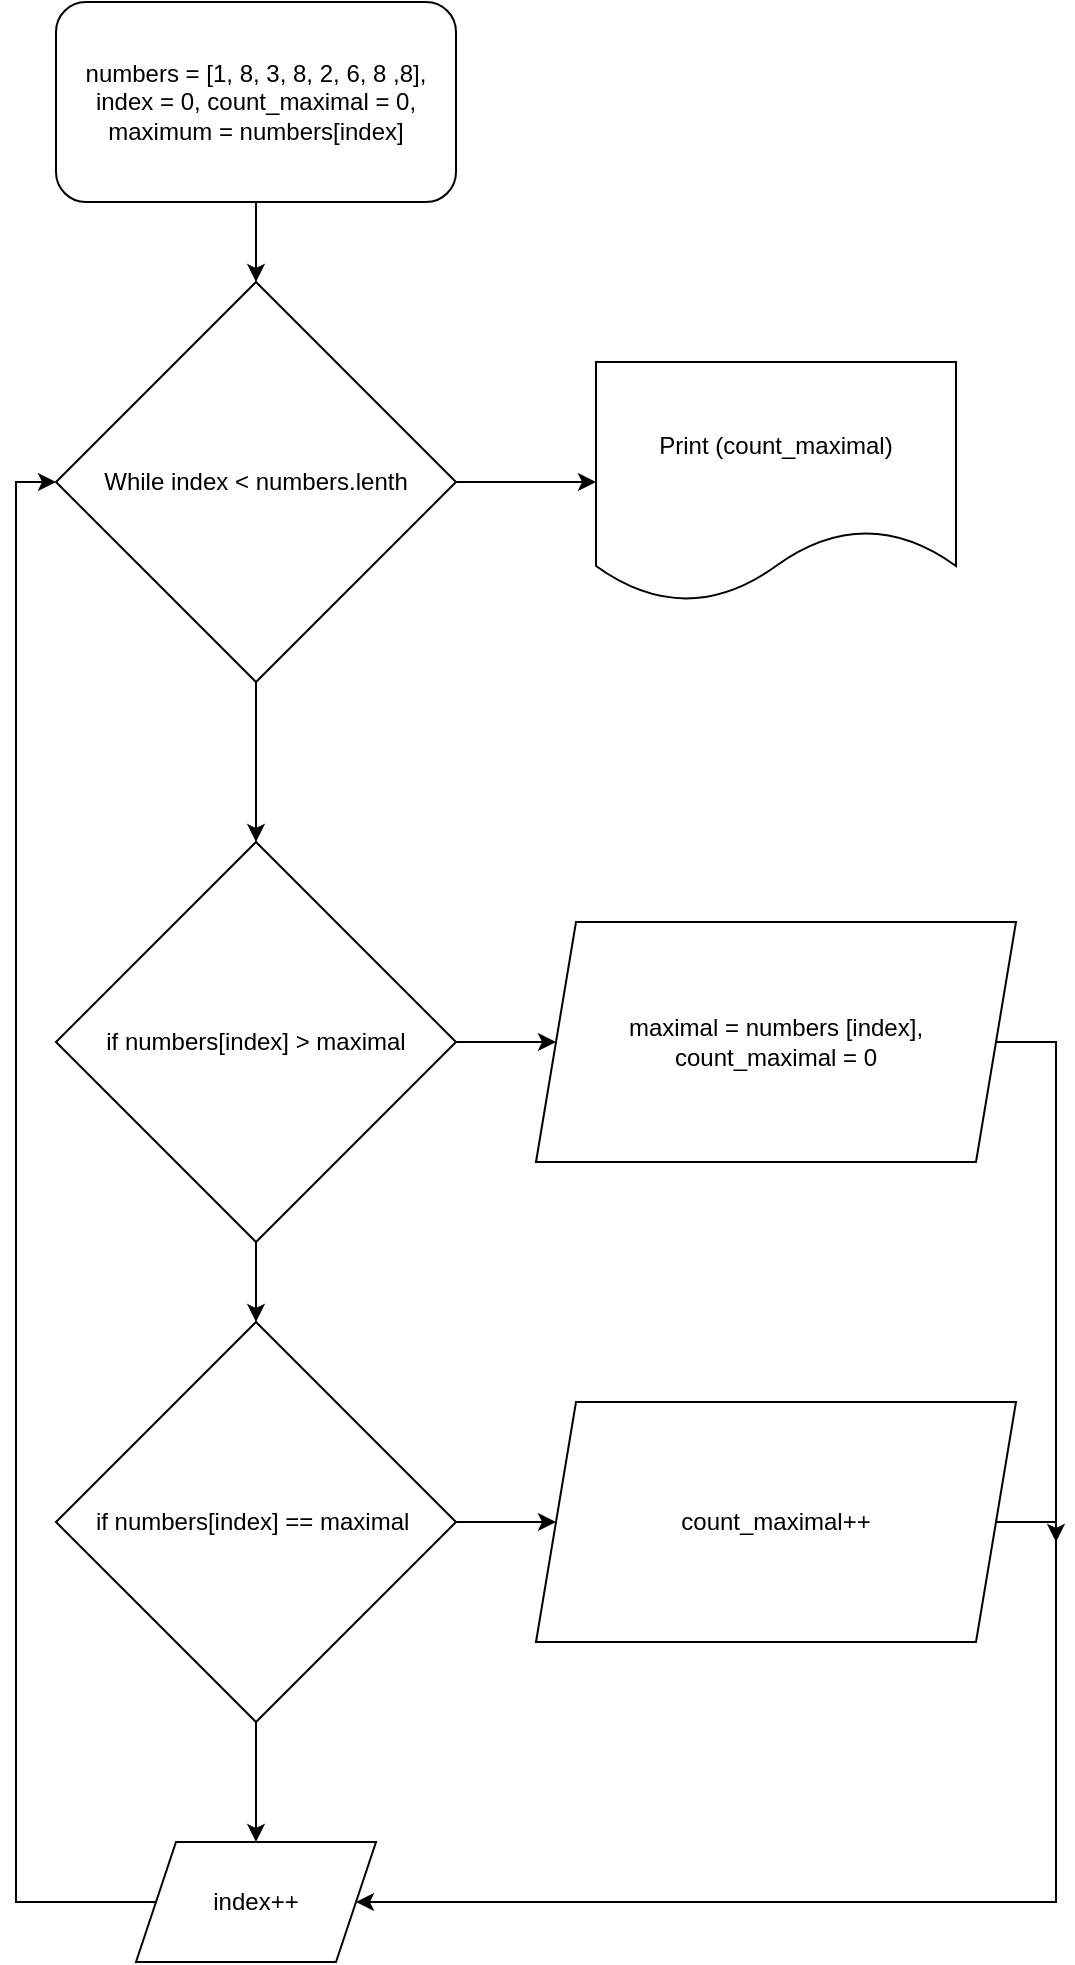 <mxfile version="22.0.0" type="device">
  <diagram name="Страница — 1" id="wKAKOWrDIl4LwseTfH6U">
    <mxGraphModel dx="1687" dy="984" grid="1" gridSize="10" guides="1" tooltips="1" connect="1" arrows="1" fold="1" page="1" pageScale="1" pageWidth="827" pageHeight="1169" math="0" shadow="0">
      <root>
        <mxCell id="0" />
        <mxCell id="1" parent="0" />
        <mxCell id="vRP4fbRD7-_est_Yvoyy-16" value="" style="edgeStyle=orthogonalEdgeStyle;rounded=0;orthogonalLoop=1;jettySize=auto;html=1;" edge="1" parent="1" source="vRP4fbRD7-_est_Yvoyy-1" target="vRP4fbRD7-_est_Yvoyy-2">
          <mxGeometry relative="1" as="geometry" />
        </mxCell>
        <mxCell id="vRP4fbRD7-_est_Yvoyy-1" value="numbers = [1, 8, 3, 8, 2, 6, 8 ,8],&lt;br&gt;index = 0, count_maximal = 0,&lt;br&gt;maximum = numbers[index]" style="rounded=1;whiteSpace=wrap;html=1;" vertex="1" parent="1">
          <mxGeometry x="190" y="95" width="200" height="100" as="geometry" />
        </mxCell>
        <mxCell id="vRP4fbRD7-_est_Yvoyy-6" value="" style="edgeStyle=orthogonalEdgeStyle;rounded=0;orthogonalLoop=1;jettySize=auto;html=1;" edge="1" parent="1" source="vRP4fbRD7-_est_Yvoyy-2" target="vRP4fbRD7-_est_Yvoyy-5">
          <mxGeometry relative="1" as="geometry" />
        </mxCell>
        <mxCell id="vRP4fbRD7-_est_Yvoyy-19" value="" style="edgeStyle=orthogonalEdgeStyle;rounded=0;orthogonalLoop=1;jettySize=auto;html=1;" edge="1" parent="1" source="vRP4fbRD7-_est_Yvoyy-2" target="vRP4fbRD7-_est_Yvoyy-11">
          <mxGeometry relative="1" as="geometry" />
        </mxCell>
        <mxCell id="vRP4fbRD7-_est_Yvoyy-2" value="While index &amp;lt; numbers.lenth" style="rhombus;whiteSpace=wrap;html=1;" vertex="1" parent="1">
          <mxGeometry x="190" y="235" width="200" height="200" as="geometry" />
        </mxCell>
        <mxCell id="vRP4fbRD7-_est_Yvoyy-13" value="" style="edgeStyle=orthogonalEdgeStyle;rounded=0;orthogonalLoop=1;jettySize=auto;html=1;" edge="1" parent="1" source="vRP4fbRD7-_est_Yvoyy-4" target="vRP4fbRD7-_est_Yvoyy-10">
          <mxGeometry relative="1" as="geometry" />
        </mxCell>
        <mxCell id="vRP4fbRD7-_est_Yvoyy-17" value="" style="edgeStyle=orthogonalEdgeStyle;rounded=0;orthogonalLoop=1;jettySize=auto;html=1;" edge="1" parent="1" source="vRP4fbRD7-_est_Yvoyy-4" target="vRP4fbRD7-_est_Yvoyy-8">
          <mxGeometry relative="1" as="geometry" />
        </mxCell>
        <mxCell id="vRP4fbRD7-_est_Yvoyy-4" value="if numbers[index] == maximal&amp;nbsp;" style="rhombus;whiteSpace=wrap;html=1;" vertex="1" parent="1">
          <mxGeometry x="190" y="755" width="200" height="200" as="geometry" />
        </mxCell>
        <mxCell id="vRP4fbRD7-_est_Yvoyy-7" style="edgeStyle=orthogonalEdgeStyle;rounded=0;orthogonalLoop=1;jettySize=auto;html=1;entryX=0.5;entryY=0;entryDx=0;entryDy=0;" edge="1" parent="1" source="vRP4fbRD7-_est_Yvoyy-5" target="vRP4fbRD7-_est_Yvoyy-4">
          <mxGeometry relative="1" as="geometry" />
        </mxCell>
        <mxCell id="vRP4fbRD7-_est_Yvoyy-12" value="" style="edgeStyle=orthogonalEdgeStyle;rounded=0;orthogonalLoop=1;jettySize=auto;html=1;" edge="1" parent="1" source="vRP4fbRD7-_est_Yvoyy-5" target="vRP4fbRD7-_est_Yvoyy-9">
          <mxGeometry relative="1" as="geometry" />
        </mxCell>
        <mxCell id="vRP4fbRD7-_est_Yvoyy-5" value="if numbers[index] &amp;gt; maximal" style="rhombus;whiteSpace=wrap;html=1;" vertex="1" parent="1">
          <mxGeometry x="190" y="515" width="200" height="200" as="geometry" />
        </mxCell>
        <mxCell id="vRP4fbRD7-_est_Yvoyy-18" style="edgeStyle=orthogonalEdgeStyle;rounded=0;orthogonalLoop=1;jettySize=auto;html=1;entryX=0;entryY=0.5;entryDx=0;entryDy=0;" edge="1" parent="1" source="vRP4fbRD7-_est_Yvoyy-8" target="vRP4fbRD7-_est_Yvoyy-2">
          <mxGeometry relative="1" as="geometry">
            <Array as="points">
              <mxPoint x="170" y="1045" />
              <mxPoint x="170" y="335" />
            </Array>
          </mxGeometry>
        </mxCell>
        <mxCell id="vRP4fbRD7-_est_Yvoyy-8" value="index++" style="shape=parallelogram;perimeter=parallelogramPerimeter;whiteSpace=wrap;html=1;fixedSize=1;" vertex="1" parent="1">
          <mxGeometry x="230" y="1015" width="120" height="60" as="geometry" />
        </mxCell>
        <mxCell id="vRP4fbRD7-_est_Yvoyy-14" style="edgeStyle=orthogonalEdgeStyle;rounded=0;orthogonalLoop=1;jettySize=auto;html=1;entryX=1;entryY=0.5;entryDx=0;entryDy=0;" edge="1" parent="1" source="vRP4fbRD7-_est_Yvoyy-9" target="vRP4fbRD7-_est_Yvoyy-8">
          <mxGeometry relative="1" as="geometry">
            <Array as="points">
              <mxPoint x="690" y="615" />
              <mxPoint x="690" y="1045" />
            </Array>
          </mxGeometry>
        </mxCell>
        <mxCell id="vRP4fbRD7-_est_Yvoyy-9" value="maximal = numbers [index],&lt;br&gt;count_maximal = 0" style="shape=parallelogram;perimeter=parallelogramPerimeter;whiteSpace=wrap;html=1;fixedSize=1;" vertex="1" parent="1">
          <mxGeometry x="430" y="555" width="240" height="120" as="geometry" />
        </mxCell>
        <mxCell id="vRP4fbRD7-_est_Yvoyy-15" style="edgeStyle=orthogonalEdgeStyle;rounded=0;orthogonalLoop=1;jettySize=auto;html=1;exitX=1;exitY=0.5;exitDx=0;exitDy=0;" edge="1" parent="1" source="vRP4fbRD7-_est_Yvoyy-10">
          <mxGeometry relative="1" as="geometry">
            <mxPoint x="690" y="865" as="targetPoint" />
          </mxGeometry>
        </mxCell>
        <mxCell id="vRP4fbRD7-_est_Yvoyy-10" value="count_maximal++" style="shape=parallelogram;perimeter=parallelogramPerimeter;whiteSpace=wrap;html=1;fixedSize=1;" vertex="1" parent="1">
          <mxGeometry x="430" y="795" width="240" height="120" as="geometry" />
        </mxCell>
        <mxCell id="vRP4fbRD7-_est_Yvoyy-11" value="Print (count_maximal)" style="shape=document;whiteSpace=wrap;html=1;boundedLbl=1;" vertex="1" parent="1">
          <mxGeometry x="460" y="275" width="180" height="120" as="geometry" />
        </mxCell>
      </root>
    </mxGraphModel>
  </diagram>
</mxfile>
